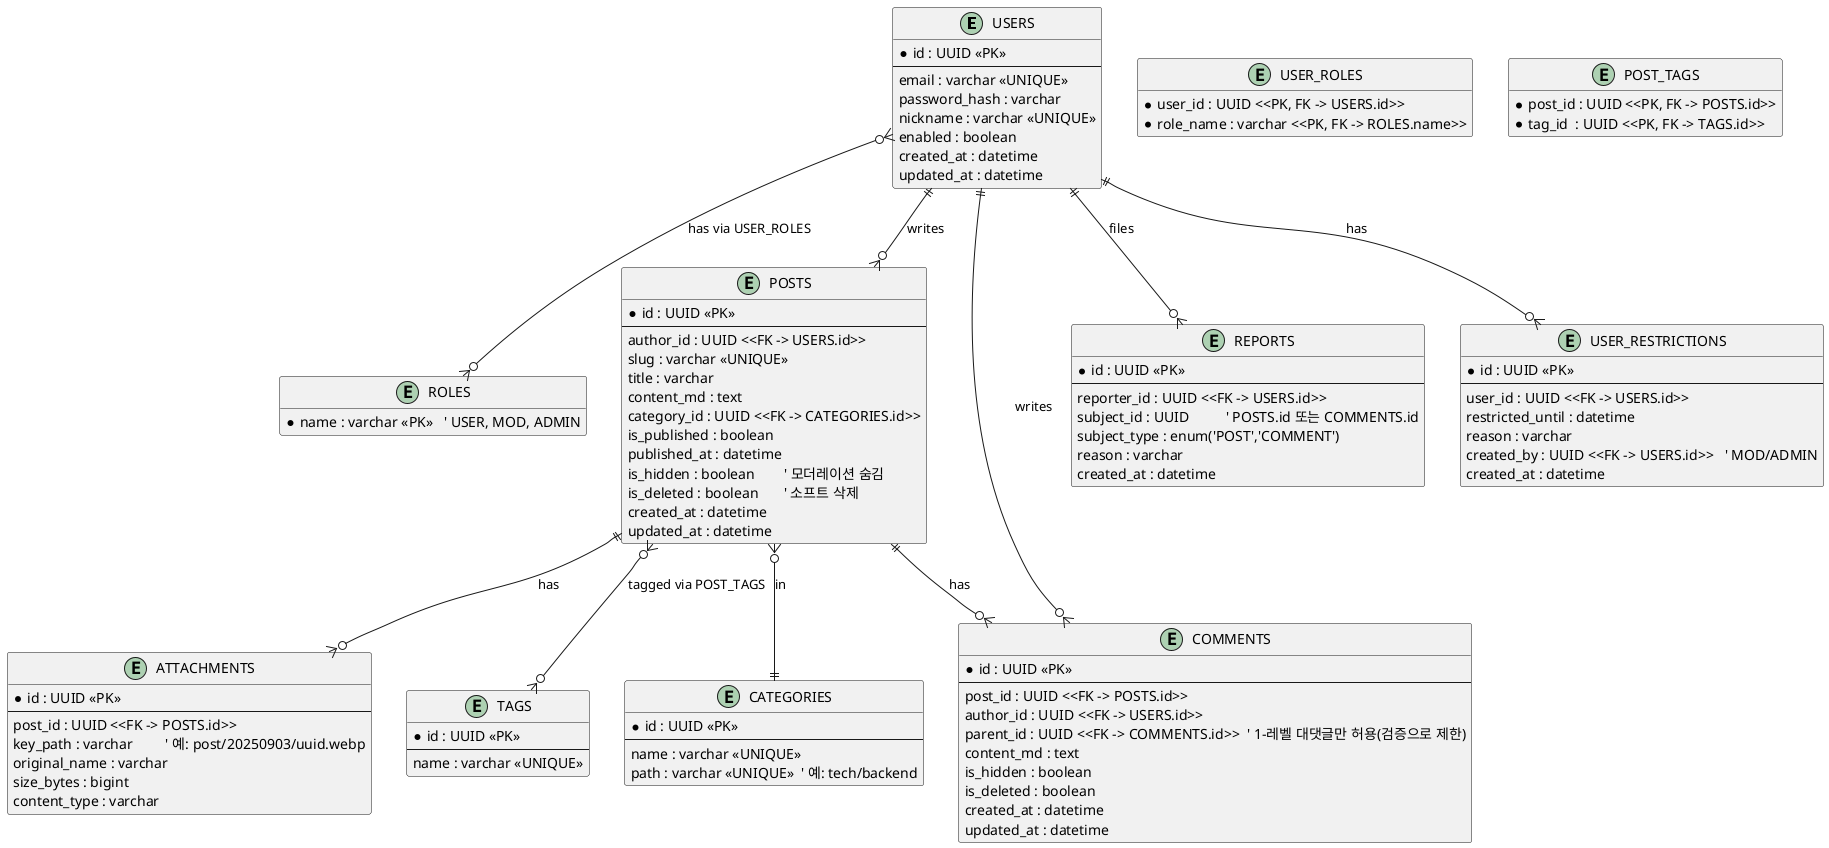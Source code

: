 @startuml
hide methods
hide stereotypes

' ===== Entities =====
entity "USERS" as USERS {
  * id : UUID <<PK>>
  --
  email : varchar <<UNIQUE>>
  password_hash : varchar
  nickname : varchar <<UNIQUE>>
  enabled : boolean
  created_at : datetime
  updated_at : datetime
}

entity "ROLES" as ROLES {
  * name : varchar <<PK>>   ' USER, MOD, ADMIN
}

entity "USER_ROLES" as USER_ROLES {
  * user_id : UUID <<PK, FK -> USERS.id>>
  * role_name : varchar <<PK, FK -> ROLES.name>>
}

entity "CATEGORIES" as CATEGORIES {
  * id : UUID <<PK>>
  --
  name : varchar <<UNIQUE>>
  path : varchar <<UNIQUE>>  ' 예: tech/backend
}

entity "POSTS" as POSTS {
  * id : UUID <<PK>>
  --
  author_id : UUID <<FK -> USERS.id>>
  slug : varchar <<UNIQUE>>
  title : varchar
  content_md : text
  category_id : UUID <<FK -> CATEGORIES.id>>
  is_published : boolean
  published_at : datetime
  is_hidden : boolean        ' 모더레이션 숨김
  is_deleted : boolean       ' 소프트 삭제
  created_at : datetime
  updated_at : datetime
}

entity "TAGS" as TAGS {
  * id : UUID <<PK>>
  --
  name : varchar <<UNIQUE>>
}

entity "POST_TAGS" as POST_TAGS {
  * post_id : UUID <<PK, FK -> POSTS.id>>
  * tag_id  : UUID <<PK, FK -> TAGS.id>>
}

entity "COMMENTS" as COMMENTS {
  * id : UUID <<PK>>
  --
  post_id : UUID <<FK -> POSTS.id>>
  author_id : UUID <<FK -> USERS.id>>
  parent_id : UUID <<FK -> COMMENTS.id>>  ' 1-레벨 대댓글만 허용(검증으로 제한)
  content_md : text
  is_hidden : boolean
  is_deleted : boolean
  created_at : datetime
  updated_at : datetime
}

entity "ATTACHMENTS" as ATTACHMENTS {
  * id : UUID <<PK>>
  --
  post_id : UUID <<FK -> POSTS.id>>
  key_path : varchar         ' 예: post/20250903/uuid.webp
  original_name : varchar
  size_bytes : bigint
  content_type : varchar
}

' 기본 모더레이션: 신고/숨김/블럭
entity "REPORTS" as REPORTS {
  * id : UUID <<PK>>
  --
  reporter_id : UUID <<FK -> USERS.id>>
  subject_id : UUID          ' POSTS.id 또는 COMMENTS.id
  subject_type : enum('POST','COMMENT')
  reason : varchar
  created_at : datetime
}

entity "USER_RESTRICTIONS" as USER_RESTRICTIONS {
  * id : UUID <<PK>>
  --
  user_id : UUID <<FK -> USERS.id>>
  restricted_until : datetime
  reason : varchar
  created_by : UUID <<FK -> USERS.id>>   ' MOD/ADMIN
  created_at : datetime
}

' ===== Relationships =====
USERS ||--o{ POSTS : writes
USERS ||--o{ COMMENTS : writes
USERS }o--o{ ROLES : has via USER_ROLES
POSTS ||--o{ COMMENTS : has
POSTS ||--o{ ATTACHMENTS : has
POSTS }o--o{ TAGS : tagged via POST_TAGS
POSTS }o--|| CATEGORIES : in
USERS ||--o{ REPORTS : files
USERS ||--o{ USER_RESTRICTIONS : has

@enduml

